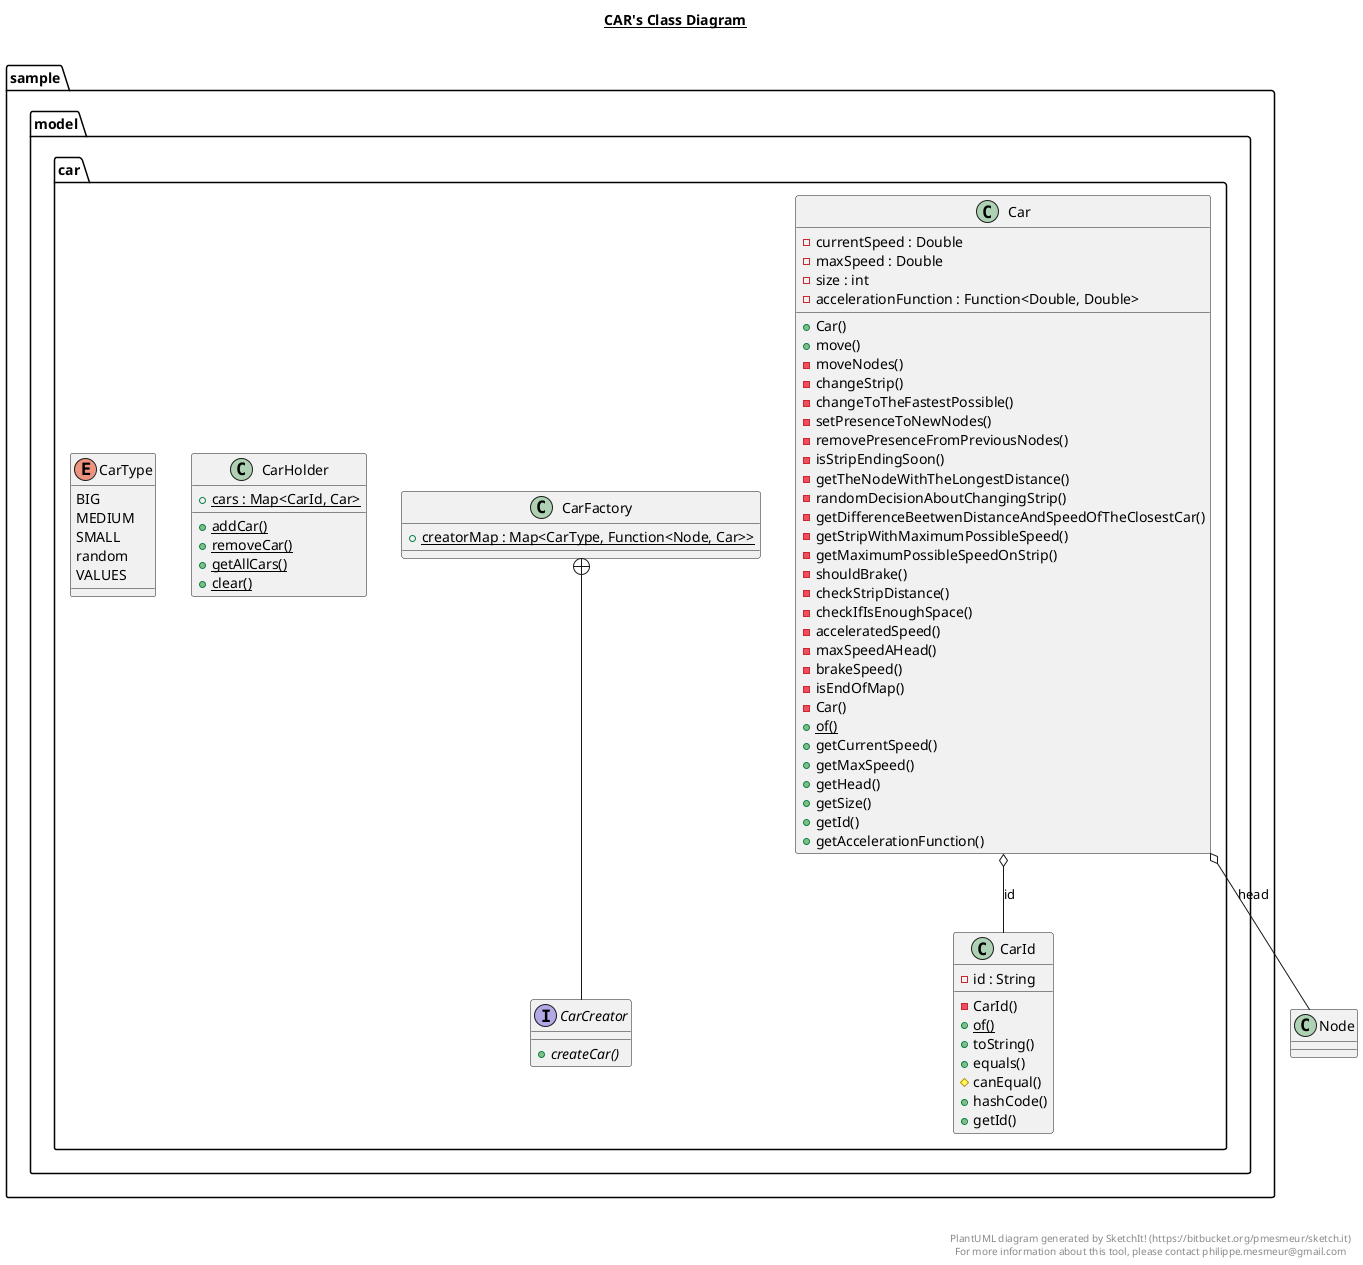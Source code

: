 @startuml

title __CAR's Class Diagram__\n

  package sample {
    package sample.model.car {
      class Car {
          - currentSpeed : Double
          - maxSpeed : Double
          - size : int
          - accelerationFunction : Function<Double, Double>
          + Car()
          + move()
          - moveNodes()
          - changeStrip()
          - changeToTheFastestPossible()
          - setPresenceToNewNodes()
          - removePresenceFromPreviousNodes()
          - isStripEndingSoon()
          - getTheNodeWithTheLongestDistance()
          - randomDecisionAboutChangingStrip()
          - getDifferenceBeetwenDistanceAndSpeedOfTheClosestCar()
          - getStripWithMaximumPossibleSpeed()
          - getMaximumPossibleSpeedOnStrip()
          - shouldBrake()
          - checkStripDistance()
          - checkIfIsEnoughSpace()
          - acceleratedSpeed()
          - maxSpeedAHead()
          - brakeSpeed()
          - isEndOfMap()
          - Car()
          {static} + of()
          + getCurrentSpeed()
          + getMaxSpeed()
          + getHead()
          + getSize()
          + getId()
          + getAccelerationFunction()
      }
    }
  }
  

  package sample {
    package sample.model.car {
      class CarFactory {
          {static} + creatorMap : Map<CarType, Function<Node, Car>>
      }
    }
  }
  

  package sample {
    package sample.model.car {
      interface CarCreator {
          {abstract} + createCar()
      }
    }
  }
  

  package sample {
    package sample.model.car {
      class CarHolder {
          {static} + cars : Map<CarId, Car>
          {static} + addCar()
          {static} + removeCar()
          {static} + getAllCars()
          {static} + clear()
      }
    }
  }
  

  package sample {
    package sample.model.car {
      class CarId {
          - id : String
          - CarId()
          {static} + of()
          + toString()
          + equals()
          # canEqual()
          + hashCode()
          + getId()
      }
    }
  }
  

  package sample {
    package sample.model.car {
      enum CarType {
        BIG
        MEDIUM
        SMALL
        random
        VALUES
      }
    }
  }
  

  Car o-- Node : head
  Car o-- CarId : id
  CarFactory +-down- CarCreator


right footer


PlantUML diagram generated by SketchIt! (https://bitbucket.org/pmesmeur/sketch.it)
For more information about this tool, please contact philippe.mesmeur@gmail.com
endfooter

@enduml
